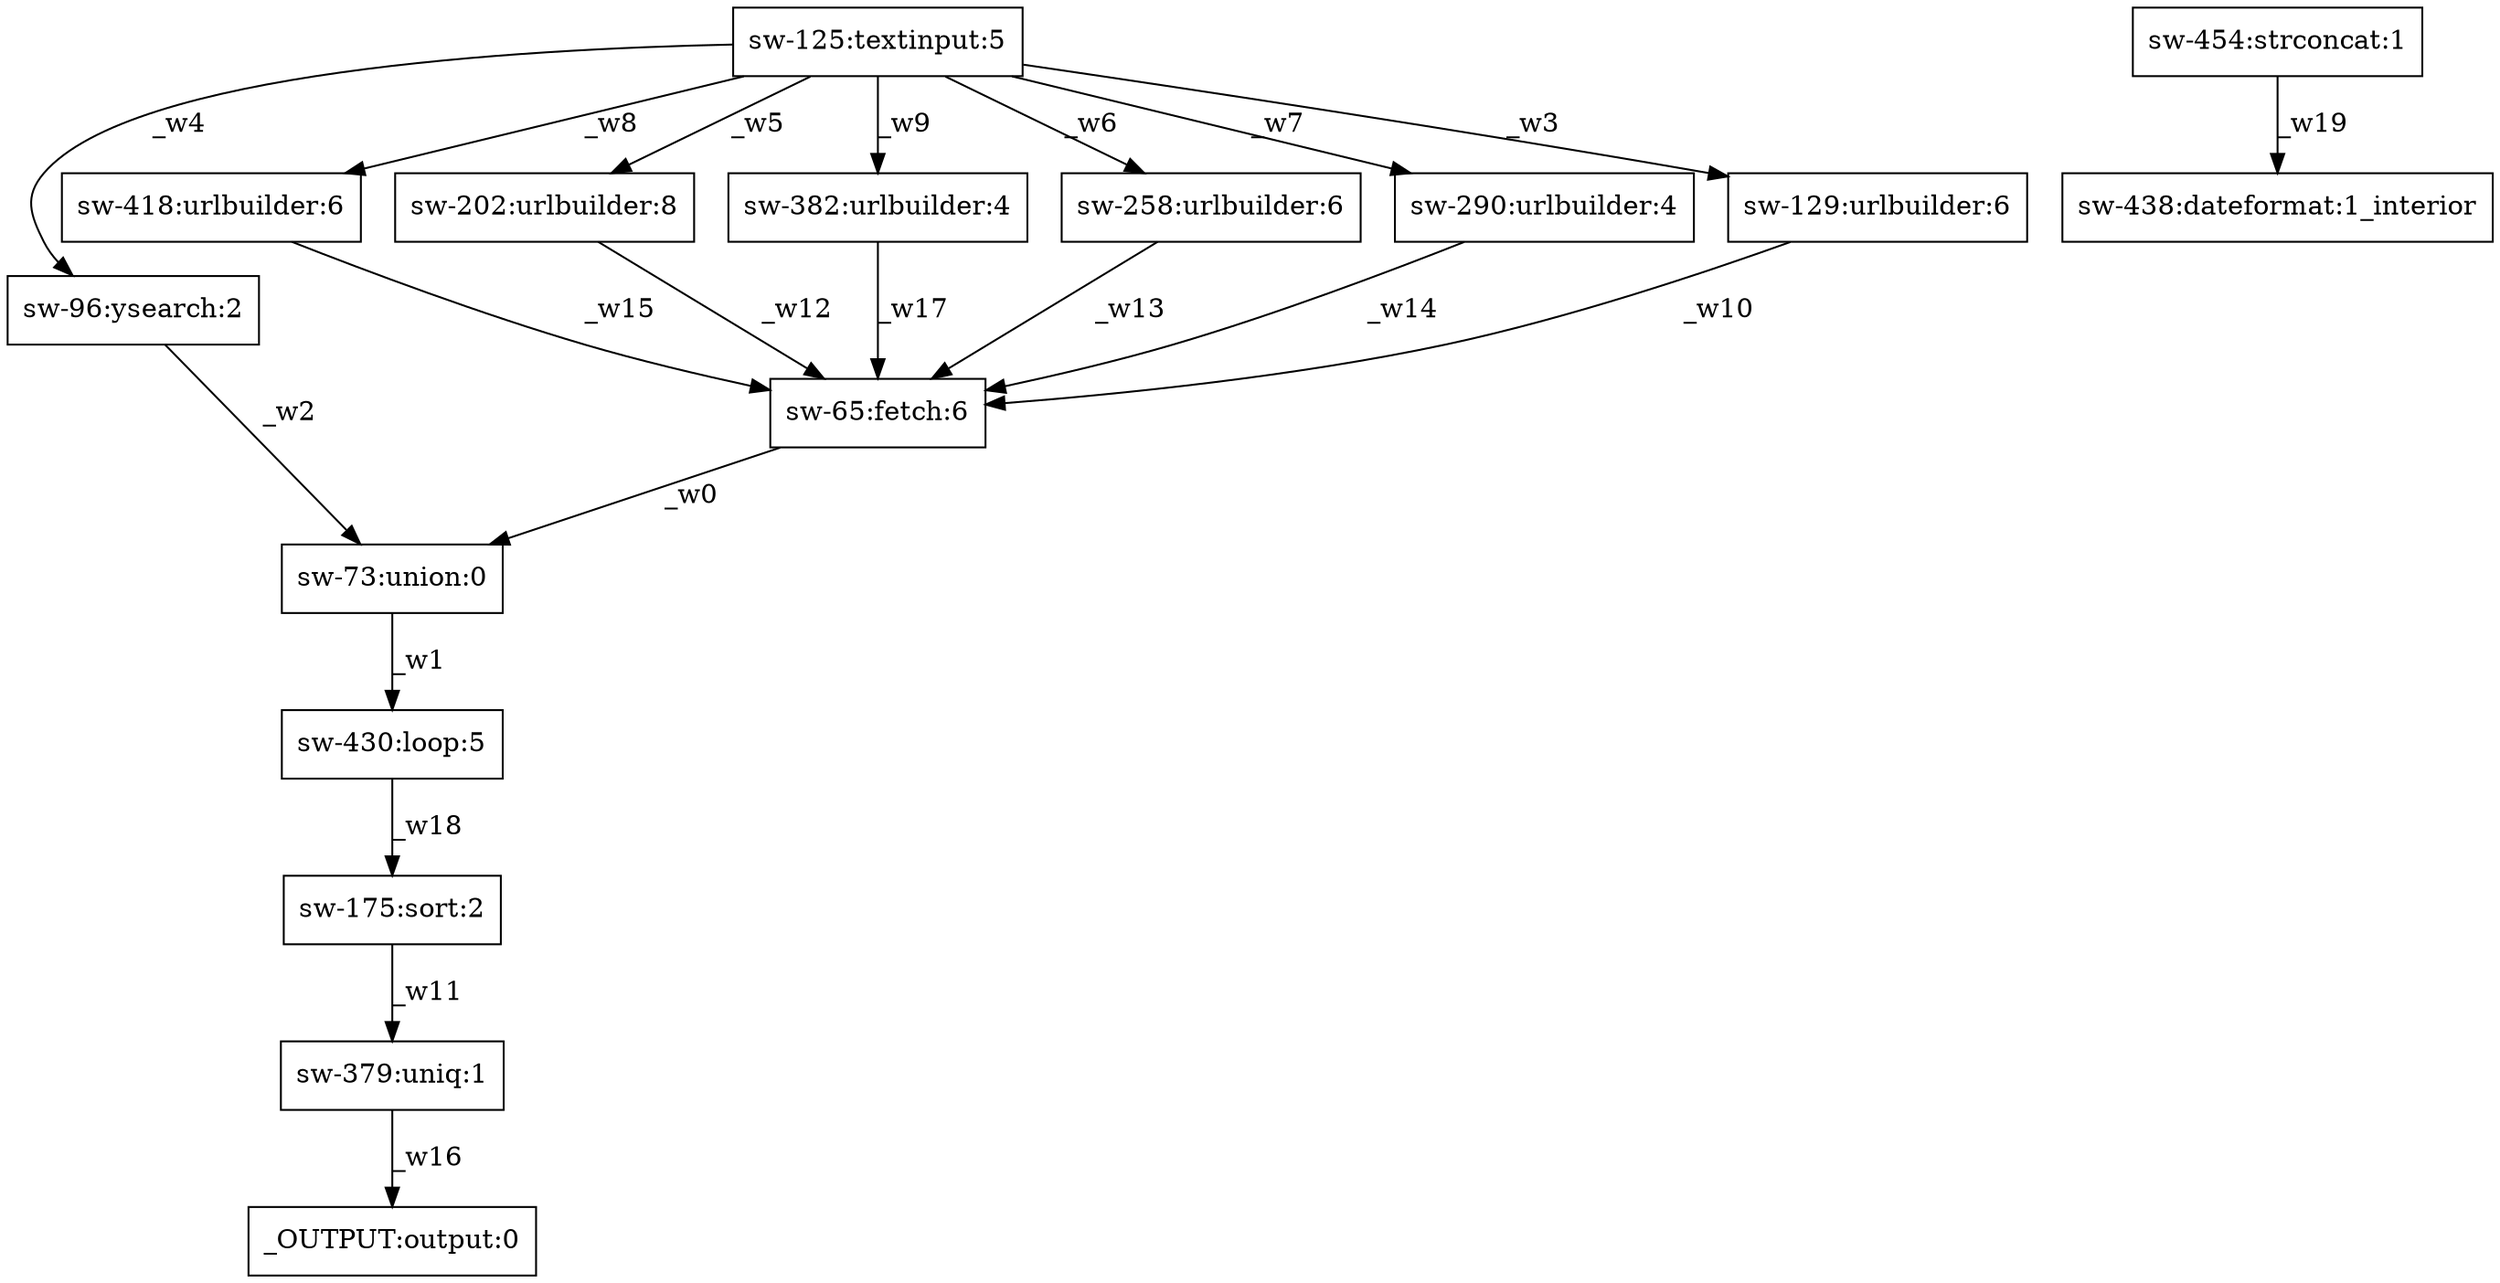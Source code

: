 digraph test1 { node [shape=box] "sw-96" [label="sw-96:ysearch:2"];"sw-418" [label="sw-418:urlbuilder:6"];"_OUTPUT" [label="_OUTPUT:output:0"];"sw-454" [label="sw-454:strconcat:1"];"sw-175" [label="sw-175:sort:2"];"sw-379" [label="sw-379:uniq:1"];"sw-438" [label="sw-438:dateformat:1_interior"];"sw-65" [label="sw-65:fetch:6"];"sw-202" [label="sw-202:urlbuilder:8"];"sw-382" [label="sw-382:urlbuilder:4"];"sw-430" [label="sw-430:loop:5"];"sw-73" [label="sw-73:union:0"];"sw-125" [label="sw-125:textinput:5"];"sw-258" [label="sw-258:urlbuilder:6"];"sw-290" [label="sw-290:urlbuilder:4"];"sw-129" [label="sw-129:urlbuilder:6"];"sw-65" -> "sw-73" [label="_w0"];"sw-73" -> "sw-430" [label="_w1"];"sw-96" -> "sw-73" [label="_w2"];"sw-125" -> "sw-129" [label="_w3"];"sw-125" -> "sw-96" [label="_w4"];"sw-125" -> "sw-202" [label="_w5"];"sw-125" -> "sw-258" [label="_w6"];"sw-125" -> "sw-290" [label="_w7"];"sw-125" -> "sw-418" [label="_w8"];"sw-125" -> "sw-382" [label="_w9"];"sw-129" -> "sw-65" [label="_w10"];"sw-175" -> "sw-379" [label="_w11"];"sw-202" -> "sw-65" [label="_w12"];"sw-258" -> "sw-65" [label="_w13"];"sw-290" -> "sw-65" [label="_w14"];"sw-418" -> "sw-65" [label="_w15"];"sw-379" -> "_OUTPUT" [label="_w16"];"sw-382" -> "sw-65" [label="_w17"];"sw-430" -> "sw-175" [label="_w18"];"sw-454" -> "sw-438" [label="_w19"];}